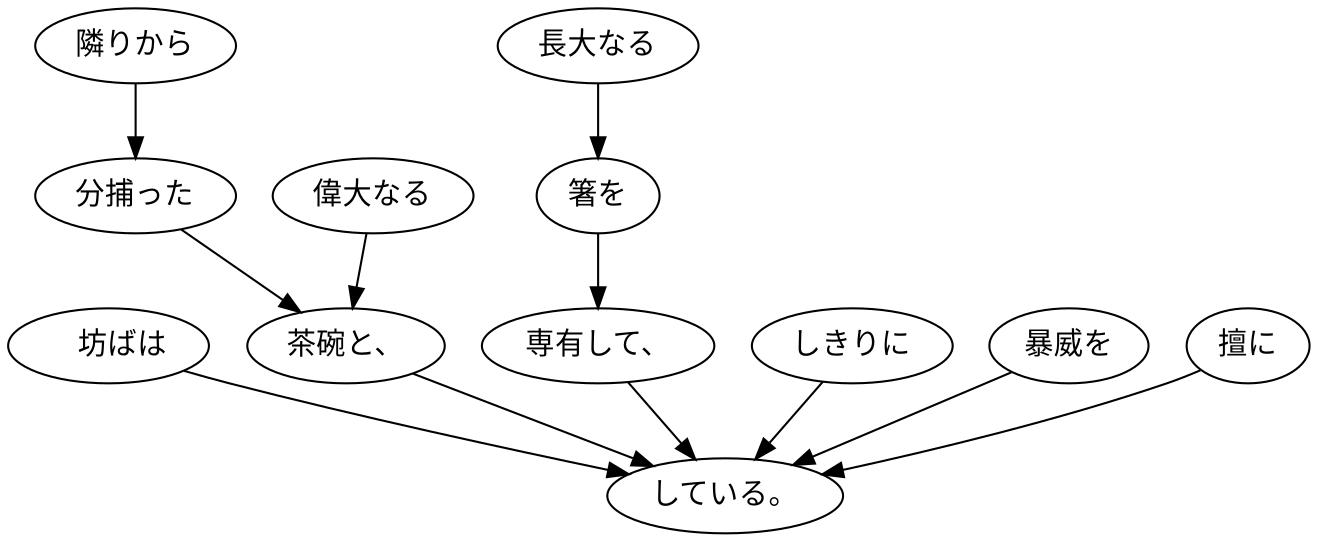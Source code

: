 digraph graph6618 {
	node0 [label="　坊ばは"];
	node1 [label="隣りから"];
	node2 [label="分捕った"];
	node3 [label="偉大なる"];
	node4 [label="茶碗と、"];
	node5 [label="長大なる"];
	node6 [label="箸を"];
	node7 [label="専有して、"];
	node8 [label="しきりに"];
	node9 [label="暴威を"];
	node10 [label="擅に"];
	node11 [label="している。"];
	node0 -> node11;
	node1 -> node2;
	node2 -> node4;
	node3 -> node4;
	node4 -> node11;
	node5 -> node6;
	node6 -> node7;
	node7 -> node11;
	node8 -> node11;
	node9 -> node11;
	node10 -> node11;
}

